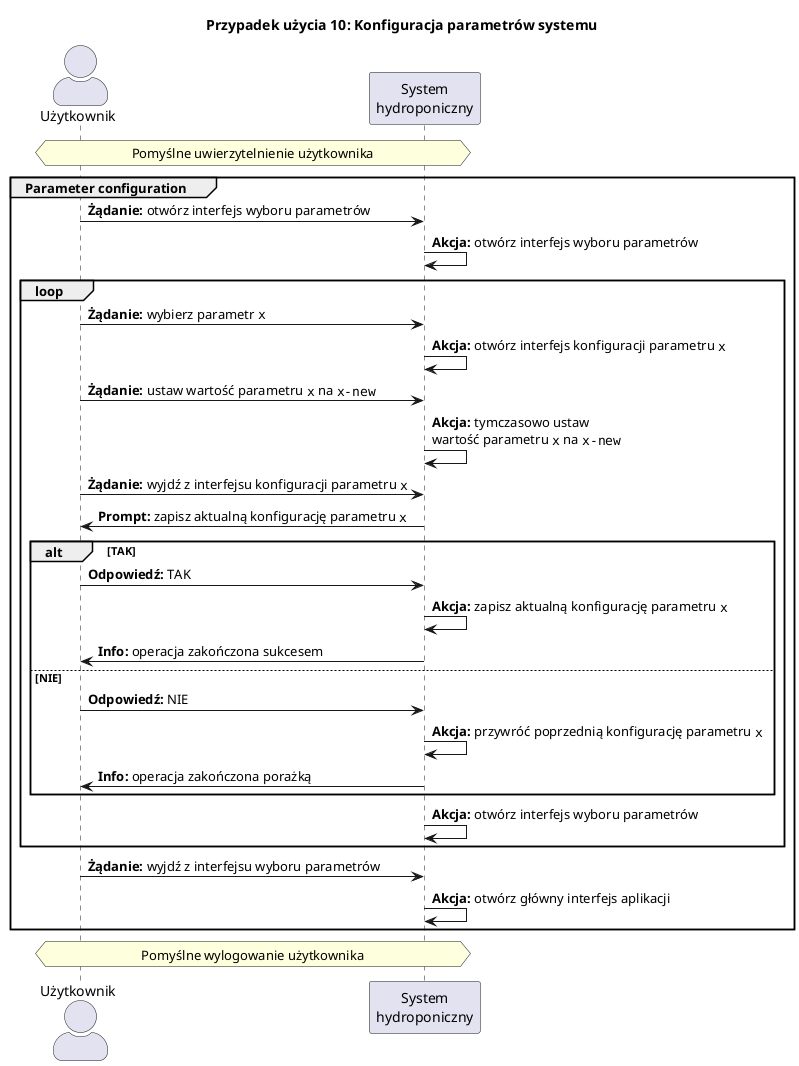 @startuml us10

title Przypadek użycia 10: Konfiguracja parametrów systemu

skinparam actorStyle awesome

actor Użytkownik as User
participant "System\nhydroponiczny" as System


hnote across: Pomyślne uwierzytelnienie użytkownika

group Parameter configuration
    User -> System: **Żądanie:** otwórz interfejs wyboru parametrów
    System -> System: **Akcja:** otwórz interfejs wyboru parametrów

    loop
        User -> System: **Żądanie:** wybierz parametr ""x""
        System -> System: **Akcja:** otwórz interfejs konfiguracji parametru ""x""
        User -> System: **Żądanie:** ustaw wartość parametru ""x"" na ""x-new""
        System -> System: **Akcja:** tymczasowo ustaw\nwartość parametru ""x"" na ""x-new""
        User -> System: **Żądanie:** wyjdź z interfejsu konfiguracji parametru ""x""
        System -> User: **Prompt:** zapisz aktualną konfigurację parametru ""x""
        alt TAK
            User -> System: **Odpowiedź:** TAK
            System -> System: **Akcja:** zapisz aktualną konfigurację parametru ""x""
            System -> User: **Info:** operacja zakończona sukcesem
        else NIE
            User -> System: **Odpowiedź:** NIE
            System -> System: **Akcja:** przywróć poprzednią konfigurację parametru ""x""
            System -> User: **Info:** operacja zakończona porażką
        end
        System -> System: **Akcja:** otwórz interfejs wyboru parametrów
    end

    User -> System: **Żądanie:** wyjdź z interfejsu wyboru parametrów
    System -> System: **Akcja:** otwórz główny interfejs aplikacji
end

hnote across: Pomyślne wylogowanie użytkownika

@enduml
